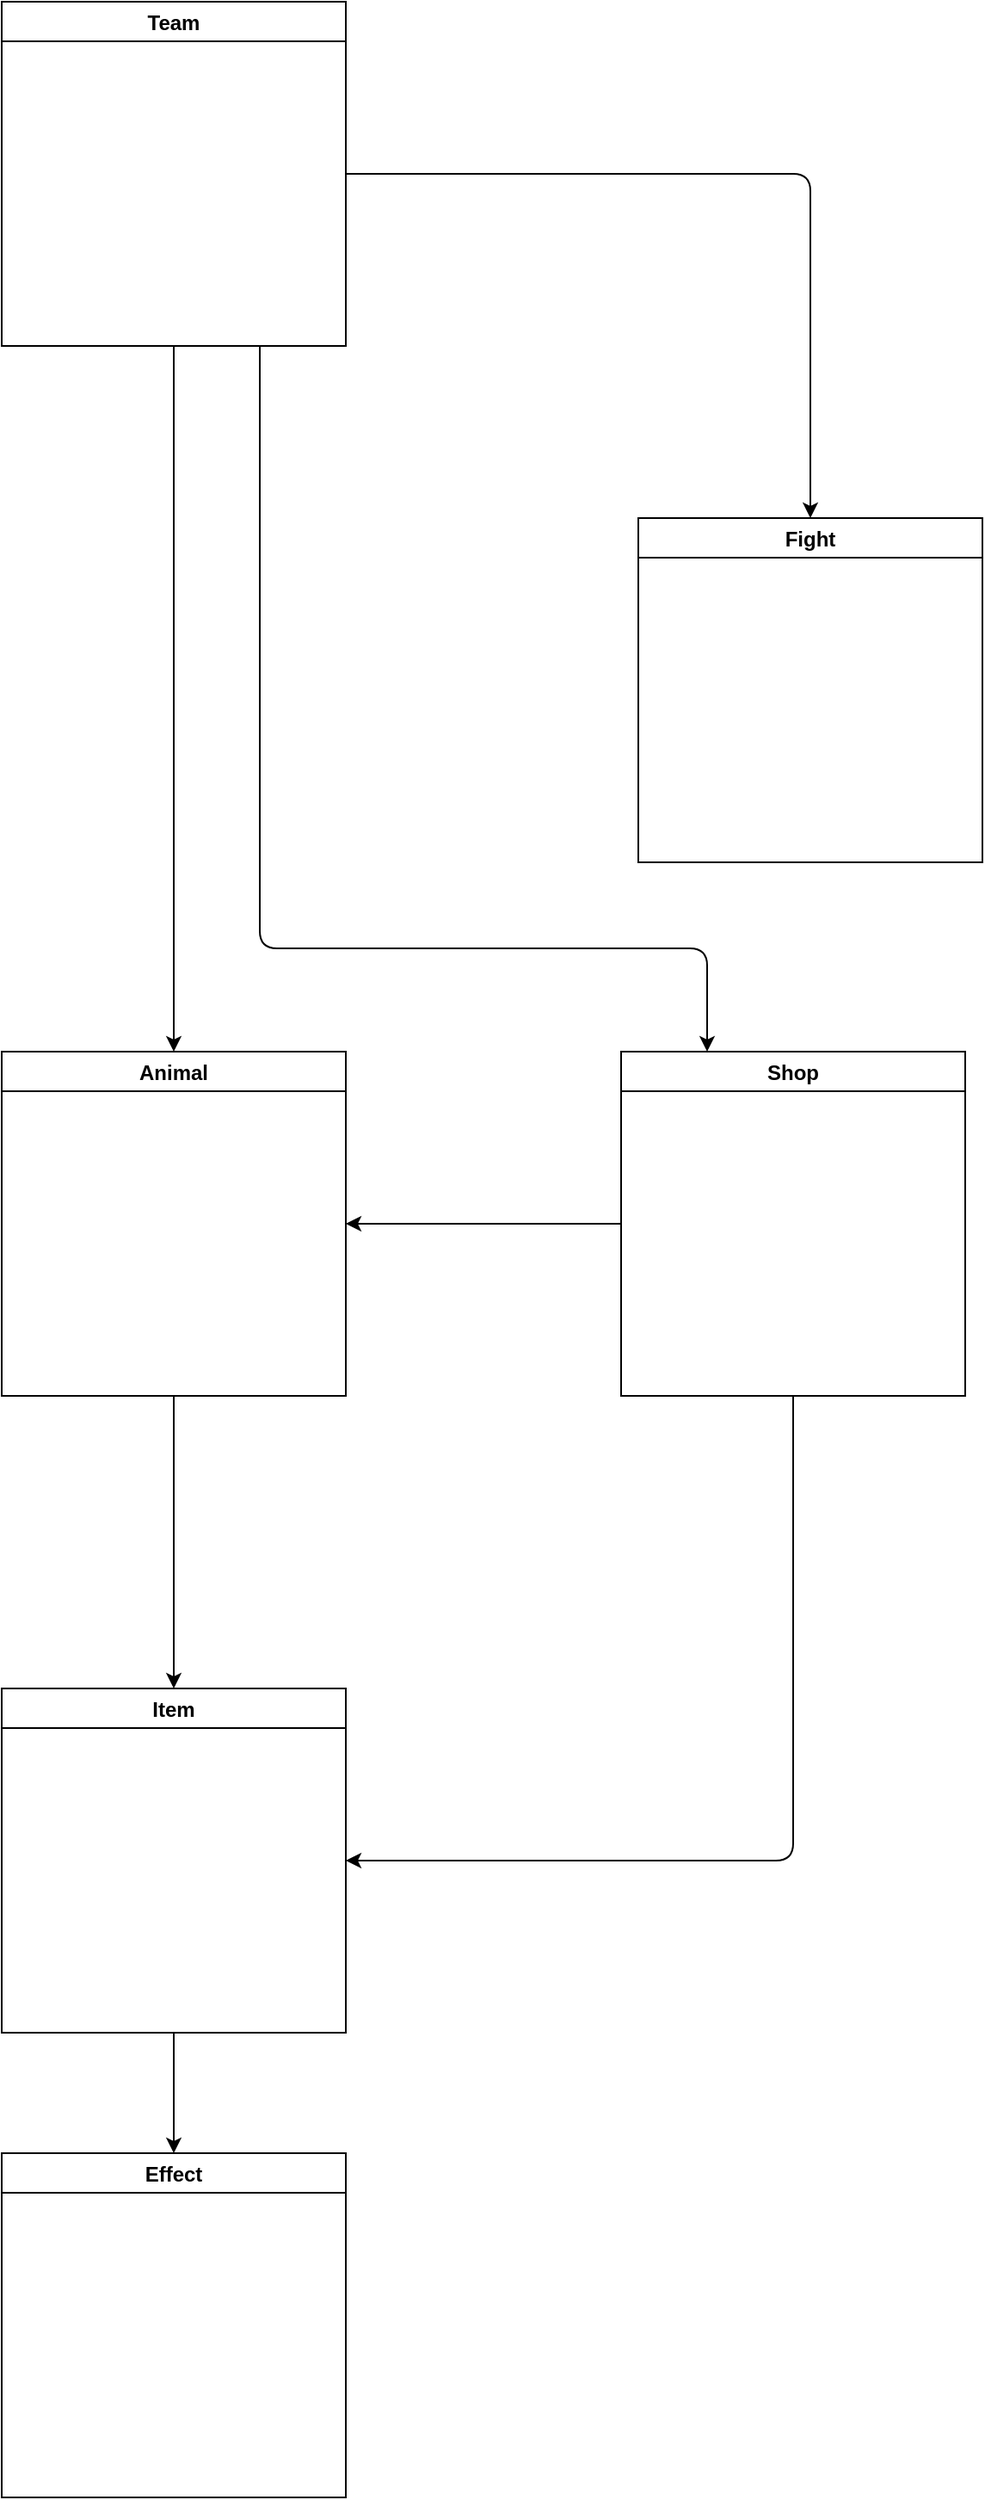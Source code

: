 <mxfile>
    <diagram id="lrdBV6UHYPjFHa4IhLBD" name="Page-1">
        <mxGraphModel dx="1128" dy="2496" grid="1" gridSize="10" guides="1" tooltips="1" connect="1" arrows="1" fold="1" page="1" pageScale="1" pageWidth="850" pageHeight="1100" math="0" shadow="0">
            <root>
                <mxCell id="0"/>
                <mxCell id="1" parent="0"/>
                <mxCell id="9" style="edgeStyle=none;html=1;entryX=0.5;entryY=0;entryDx=0;entryDy=0;" edge="1" parent="1" source="2" target="6">
                    <mxGeometry relative="1" as="geometry"/>
                </mxCell>
                <mxCell id="2" value="Animal" style="swimlane;" vertex="1" parent="1">
                    <mxGeometry x="40" y="400" width="200" height="200" as="geometry"/>
                </mxCell>
                <mxCell id="3" value="Fight" style="swimlane;" vertex="1" parent="1">
                    <mxGeometry x="410" y="90" width="200" height="200" as="geometry"/>
                </mxCell>
                <mxCell id="13" style="edgeStyle=none;html=1;entryX=1;entryY=0.5;entryDx=0;entryDy=0;" edge="1" parent="1" source="4" target="2">
                    <mxGeometry relative="1" as="geometry"/>
                </mxCell>
                <mxCell id="14" style="edgeStyle=none;html=1;entryX=1;entryY=0.5;entryDx=0;entryDy=0;" edge="1" parent="1" source="4" target="6">
                    <mxGeometry relative="1" as="geometry">
                        <Array as="points">
                            <mxPoint x="500" y="870"/>
                        </Array>
                    </mxGeometry>
                </mxCell>
                <mxCell id="4" value="Shop" style="swimlane;startSize=23;" vertex="1" parent="1">
                    <mxGeometry x="400" y="400" width="200" height="200" as="geometry"/>
                </mxCell>
                <mxCell id="10" style="edgeStyle=none;html=1;entryX=0.5;entryY=0;entryDx=0;entryDy=0;" edge="1" parent="1" source="5" target="2">
                    <mxGeometry relative="1" as="geometry"/>
                </mxCell>
                <mxCell id="15" style="edgeStyle=none;html=1;exitX=1;exitY=0.5;exitDx=0;exitDy=0;entryX=0.5;entryY=0;entryDx=0;entryDy=0;" edge="1" parent="1" source="5" target="3">
                    <mxGeometry relative="1" as="geometry">
                        <Array as="points">
                            <mxPoint x="510" y="-110"/>
                        </Array>
                    </mxGeometry>
                </mxCell>
                <mxCell id="16" style="edgeStyle=none;html=1;exitX=0.75;exitY=1;exitDx=0;exitDy=0;entryX=0.25;entryY=0;entryDx=0;entryDy=0;" edge="1" parent="1" source="5" target="4">
                    <mxGeometry relative="1" as="geometry">
                        <Array as="points">
                            <mxPoint x="190" y="340"/>
                            <mxPoint x="450" y="340"/>
                        </Array>
                    </mxGeometry>
                </mxCell>
                <mxCell id="5" value="Team" style="swimlane;" vertex="1" parent="1">
                    <mxGeometry x="40" y="-210" width="200" height="200" as="geometry"/>
                </mxCell>
                <mxCell id="8" style="edgeStyle=none;html=1;entryX=0.5;entryY=0;entryDx=0;entryDy=0;" edge="1" parent="1" source="6" target="7">
                    <mxGeometry relative="1" as="geometry"/>
                </mxCell>
                <mxCell id="6" value="Item" style="swimlane;" vertex="1" parent="1">
                    <mxGeometry x="40" y="770" width="200" height="200" as="geometry"/>
                </mxCell>
                <mxCell id="7" value="Effect" style="swimlane;" vertex="1" parent="1">
                    <mxGeometry x="40" y="1040" width="200" height="200" as="geometry"/>
                </mxCell>
            </root>
        </mxGraphModel>
    </diagram>
</mxfile>